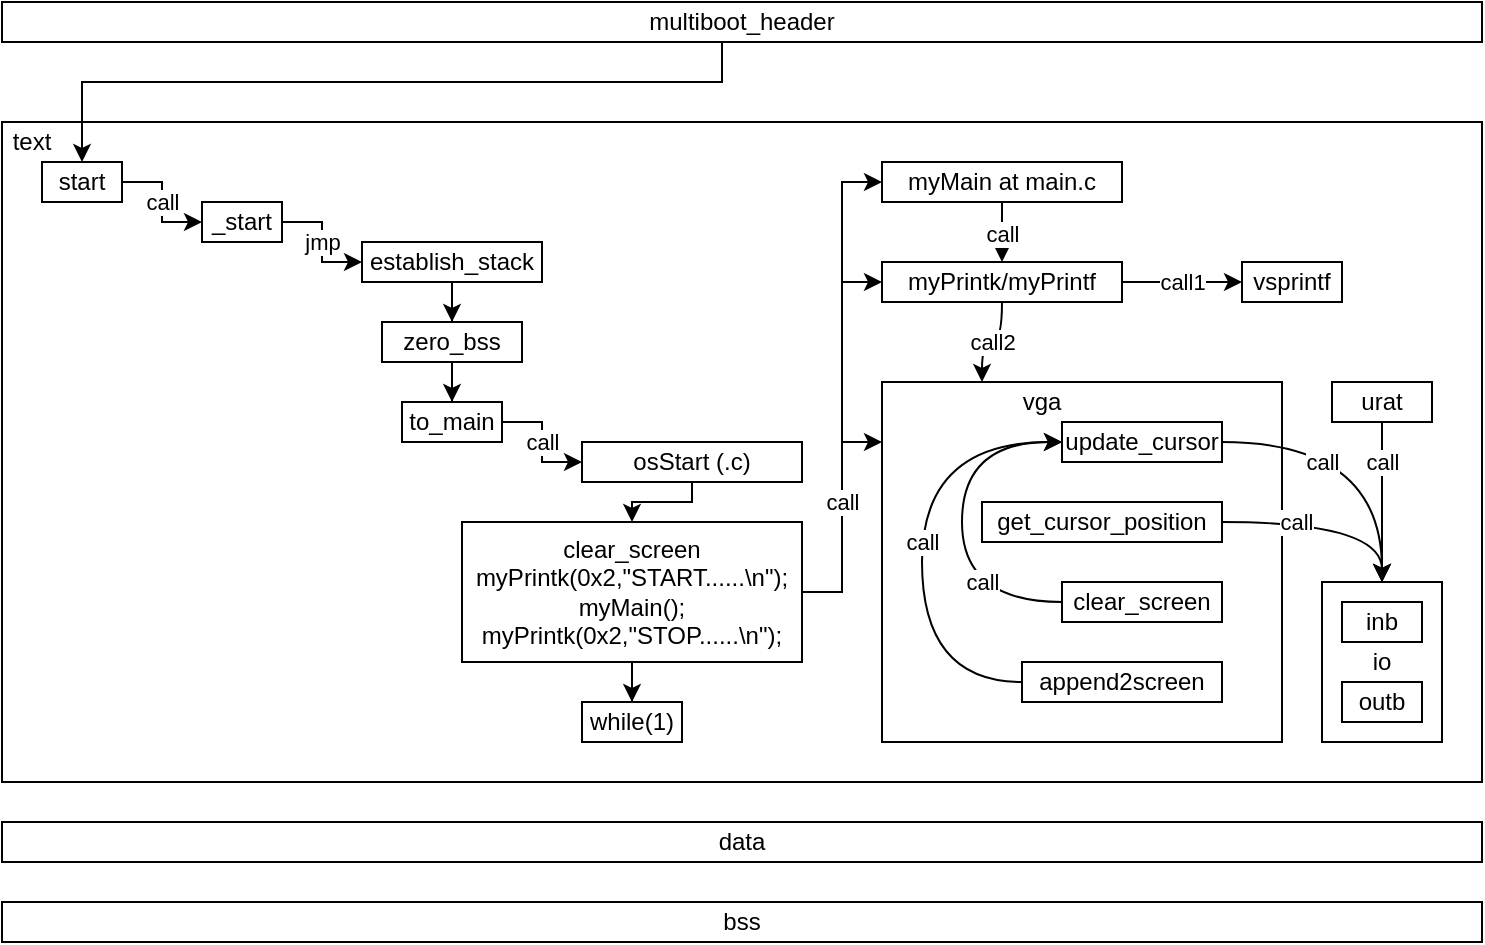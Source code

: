 <mxfile version="20.6.0" type="github">
  <diagram id="pRnf_kgRrJlSljQ2Lzuj" name="第 1 页">
    <mxGraphModel dx="760" dy="487" grid="1" gridSize="10" guides="1" tooltips="1" connect="1" arrows="1" fold="1" page="1" pageScale="1" pageWidth="827" pageHeight="1169" math="0" shadow="0">
      <root>
        <mxCell id="0" />
        <mxCell id="1" parent="0" />
        <mxCell id="dpUODQ5_mUz6Qf_J9i_Q-4" value="" style="whiteSpace=wrap;html=1;rounded=0;movable=1;resizable=1;rotatable=1;deletable=1;editable=1;connectable=1;" vertex="1" parent="1">
          <mxGeometry x="40" y="200" width="740" height="330" as="geometry" />
        </mxCell>
        <mxCell id="dpUODQ5_mUz6Qf_J9i_Q-67" value="io" style="rounded=0;whiteSpace=wrap;html=1;" vertex="1" parent="1">
          <mxGeometry x="700" y="430" width="60" height="80" as="geometry" />
        </mxCell>
        <mxCell id="dpUODQ5_mUz6Qf_J9i_Q-2" value="text" style="text;html=1;strokeColor=none;fillColor=none;align=center;verticalAlign=middle;whiteSpace=wrap;rounded=0;" vertex="1" parent="1">
          <mxGeometry x="40" y="200" width="30" height="20" as="geometry" />
        </mxCell>
        <mxCell id="dpUODQ5_mUz6Qf_J9i_Q-5" value="" style="edgeStyle=orthogonalEdgeStyle;rounded=0;orthogonalLoop=1;jettySize=auto;html=1;exitX=0.5;exitY=1;exitDx=0;exitDy=0;" edge="1" parent="1" source="dpUODQ5_mUz6Qf_J9i_Q-3" target="dpUODQ5_mUz6Qf_J9i_Q-6">
          <mxGeometry relative="1" as="geometry">
            <mxPoint x="90" y="180" as="targetPoint" />
            <Array as="points">
              <mxPoint x="400" y="180" />
              <mxPoint x="80" y="180" />
            </Array>
          </mxGeometry>
        </mxCell>
        <mxCell id="dpUODQ5_mUz6Qf_J9i_Q-3" value="multiboot_header" style="rounded=0;whiteSpace=wrap;html=1;" vertex="1" parent="1">
          <mxGeometry x="40" y="140" width="740" height="20" as="geometry" />
        </mxCell>
        <mxCell id="dpUODQ5_mUz6Qf_J9i_Q-10" value="call" style="edgeStyle=orthogonalEdgeStyle;rounded=0;orthogonalLoop=1;jettySize=auto;html=1;" edge="1" parent="1" source="dpUODQ5_mUz6Qf_J9i_Q-6" target="dpUODQ5_mUz6Qf_J9i_Q-9">
          <mxGeometry relative="1" as="geometry" />
        </mxCell>
        <mxCell id="dpUODQ5_mUz6Qf_J9i_Q-6" value="start" style="rounded=0;whiteSpace=wrap;html=1;" vertex="1" parent="1">
          <mxGeometry x="60" y="220" width="40" height="20" as="geometry" />
        </mxCell>
        <mxCell id="dpUODQ5_mUz6Qf_J9i_Q-15" value="jmp" style="edgeStyle=orthogonalEdgeStyle;rounded=0;orthogonalLoop=1;jettySize=auto;html=1;" edge="1" parent="1" source="dpUODQ5_mUz6Qf_J9i_Q-9" target="dpUODQ5_mUz6Qf_J9i_Q-14">
          <mxGeometry relative="1" as="geometry" />
        </mxCell>
        <mxCell id="dpUODQ5_mUz6Qf_J9i_Q-9" value="_start" style="rounded=0;whiteSpace=wrap;html=1;" vertex="1" parent="1">
          <mxGeometry x="140" y="240" width="40" height="20" as="geometry" />
        </mxCell>
        <mxCell id="dpUODQ5_mUz6Qf_J9i_Q-17" value="" style="edgeStyle=orthogonalEdgeStyle;rounded=0;orthogonalLoop=1;jettySize=auto;html=1;" edge="1" parent="1" source="dpUODQ5_mUz6Qf_J9i_Q-14" target="dpUODQ5_mUz6Qf_J9i_Q-16">
          <mxGeometry relative="1" as="geometry" />
        </mxCell>
        <mxCell id="dpUODQ5_mUz6Qf_J9i_Q-14" value="establish_stack" style="rounded=0;whiteSpace=wrap;html=1;" vertex="1" parent="1">
          <mxGeometry x="220" y="260" width="90" height="20" as="geometry" />
        </mxCell>
        <mxCell id="dpUODQ5_mUz6Qf_J9i_Q-19" value="" style="edgeStyle=orthogonalEdgeStyle;rounded=0;orthogonalLoop=1;jettySize=auto;html=1;" edge="1" parent="1" source="dpUODQ5_mUz6Qf_J9i_Q-16" target="dpUODQ5_mUz6Qf_J9i_Q-18">
          <mxGeometry relative="1" as="geometry" />
        </mxCell>
        <mxCell id="dpUODQ5_mUz6Qf_J9i_Q-16" value="zero_bss" style="rounded=0;whiteSpace=wrap;html=1;" vertex="1" parent="1">
          <mxGeometry x="230" y="300" width="70" height="20" as="geometry" />
        </mxCell>
        <mxCell id="dpUODQ5_mUz6Qf_J9i_Q-21" value="call" style="edgeStyle=orthogonalEdgeStyle;rounded=0;orthogonalLoop=1;jettySize=auto;html=1;" edge="1" parent="1" source="dpUODQ5_mUz6Qf_J9i_Q-18" target="dpUODQ5_mUz6Qf_J9i_Q-20">
          <mxGeometry relative="1" as="geometry" />
        </mxCell>
        <mxCell id="dpUODQ5_mUz6Qf_J9i_Q-18" value="to_main" style="rounded=0;whiteSpace=wrap;html=1;" vertex="1" parent="1">
          <mxGeometry x="240" y="340" width="50" height="20" as="geometry" />
        </mxCell>
        <mxCell id="dpUODQ5_mUz6Qf_J9i_Q-25" value="" style="edgeStyle=orthogonalEdgeStyle;rounded=0;orthogonalLoop=1;jettySize=auto;html=1;" edge="1" parent="1" source="dpUODQ5_mUz6Qf_J9i_Q-20" target="dpUODQ5_mUz6Qf_J9i_Q-24">
          <mxGeometry relative="1" as="geometry">
            <Array as="points">
              <mxPoint x="385" y="390" />
              <mxPoint x="355" y="390" />
            </Array>
          </mxGeometry>
        </mxCell>
        <mxCell id="dpUODQ5_mUz6Qf_J9i_Q-20" value="osStart (.c)" style="rounded=0;whiteSpace=wrap;html=1;" vertex="1" parent="1">
          <mxGeometry x="330" y="360" width="110" height="20" as="geometry" />
        </mxCell>
        <mxCell id="dpUODQ5_mUz6Qf_J9i_Q-27" value="" style="edgeStyle=orthogonalEdgeStyle;rounded=0;orthogonalLoop=1;jettySize=auto;html=1;" edge="1" parent="1" source="dpUODQ5_mUz6Qf_J9i_Q-24" target="dpUODQ5_mUz6Qf_J9i_Q-26">
          <mxGeometry relative="1" as="geometry" />
        </mxCell>
        <mxCell id="dpUODQ5_mUz6Qf_J9i_Q-53" style="edgeStyle=orthogonalEdgeStyle;rounded=0;orthogonalLoop=1;jettySize=auto;html=1;exitX=1;exitY=0.5;exitDx=0;exitDy=0;entryX=0;entryY=0.5;entryDx=0;entryDy=0;" edge="1" parent="1" source="dpUODQ5_mUz6Qf_J9i_Q-24" target="dpUODQ5_mUz6Qf_J9i_Q-36">
          <mxGeometry relative="1" as="geometry">
            <Array as="points">
              <mxPoint x="460" y="435" />
              <mxPoint x="460" y="230" />
            </Array>
          </mxGeometry>
        </mxCell>
        <mxCell id="dpUODQ5_mUz6Qf_J9i_Q-56" style="edgeStyle=orthogonalEdgeStyle;rounded=0;orthogonalLoop=1;jettySize=auto;html=1;exitX=1;exitY=0.5;exitDx=0;exitDy=0;" edge="1" parent="1" source="dpUODQ5_mUz6Qf_J9i_Q-24" target="dpUODQ5_mUz6Qf_J9i_Q-47">
          <mxGeometry relative="1" as="geometry">
            <Array as="points">
              <mxPoint x="460" y="435" />
              <mxPoint x="460" y="360" />
            </Array>
          </mxGeometry>
        </mxCell>
        <mxCell id="dpUODQ5_mUz6Qf_J9i_Q-24" value="&lt;div&gt;clear_screen&lt;/div&gt;&lt;div&gt;myPrintk(0x2,&quot;START......\n&quot;);&lt;/div&gt;&lt;div&gt;&lt;span style=&quot;&quot;&gt;	&lt;/span&gt;myMain();&lt;/div&gt;&lt;div&gt;&lt;span style=&quot;&quot;&gt;	&lt;/span&gt;myPrintk(0x2,&quot;STOP......\n&quot;);&lt;/div&gt;" style="whiteSpace=wrap;html=1;rounded=0;" vertex="1" parent="1">
          <mxGeometry x="270" y="400" width="170" height="70" as="geometry" />
        </mxCell>
        <mxCell id="dpUODQ5_mUz6Qf_J9i_Q-26" value="&lt;div&gt;while(1)&lt;/div&gt;" style="whiteSpace=wrap;html=1;rounded=0;" vertex="1" parent="1">
          <mxGeometry x="330" y="490" width="50" height="20" as="geometry" />
        </mxCell>
        <mxCell id="dpUODQ5_mUz6Qf_J9i_Q-30" value="bss" style="rounded=0;whiteSpace=wrap;html=1;" vertex="1" parent="1">
          <mxGeometry x="40" y="590" width="740" height="20" as="geometry" />
        </mxCell>
        <mxCell id="dpUODQ5_mUz6Qf_J9i_Q-32" value="data" style="rounded=0;whiteSpace=wrap;html=1;" vertex="1" parent="1">
          <mxGeometry x="40" y="550" width="740" height="20" as="geometry" />
        </mxCell>
        <mxCell id="dpUODQ5_mUz6Qf_J9i_Q-49" value="call1" style="edgeStyle=orthogonalEdgeStyle;rounded=0;orthogonalLoop=1;jettySize=auto;html=1;curved=1;" edge="1" parent="1" source="dpUODQ5_mUz6Qf_J9i_Q-35" target="dpUODQ5_mUz6Qf_J9i_Q-44">
          <mxGeometry relative="1" as="geometry" />
        </mxCell>
        <mxCell id="dpUODQ5_mUz6Qf_J9i_Q-55" value="call2" style="edgeStyle=orthogonalEdgeStyle;rounded=0;orthogonalLoop=1;jettySize=auto;html=1;curved=1;entryX=0.25;entryY=0;entryDx=0;entryDy=0;" edge="1" parent="1" source="dpUODQ5_mUz6Qf_J9i_Q-35" target="dpUODQ5_mUz6Qf_J9i_Q-47">
          <mxGeometry relative="1" as="geometry" />
        </mxCell>
        <mxCell id="dpUODQ5_mUz6Qf_J9i_Q-35" value="myPrintk/myPrintf" style="rounded=0;whiteSpace=wrap;html=1;" vertex="1" parent="1">
          <mxGeometry x="480" y="270" width="120" height="20" as="geometry" />
        </mxCell>
        <mxCell id="dpUODQ5_mUz6Qf_J9i_Q-38" value="call" style="edgeStyle=orthogonalEdgeStyle;rounded=0;orthogonalLoop=1;jettySize=auto;html=1;exitX=0.5;exitY=1;exitDx=0;exitDy=0;" edge="1" parent="1" source="dpUODQ5_mUz6Qf_J9i_Q-36" target="dpUODQ5_mUz6Qf_J9i_Q-35">
          <mxGeometry x="-0.385" relative="1" as="geometry">
            <mxPoint as="offset" />
          </mxGeometry>
        </mxCell>
        <mxCell id="dpUODQ5_mUz6Qf_J9i_Q-36" value="myMain at main.c" style="rounded=0;whiteSpace=wrap;html=1;" vertex="1" parent="1">
          <mxGeometry x="480" y="220" width="120" height="20" as="geometry" />
        </mxCell>
        <mxCell id="dpUODQ5_mUz6Qf_J9i_Q-41" value="outb" style="rounded=0;whiteSpace=wrap;html=1;" vertex="1" parent="1">
          <mxGeometry x="710" y="480" width="40" height="20" as="geometry" />
        </mxCell>
        <mxCell id="dpUODQ5_mUz6Qf_J9i_Q-44" value="vsprintf" style="rounded=0;whiteSpace=wrap;html=1;" vertex="1" parent="1">
          <mxGeometry x="660" y="270" width="50" height="20" as="geometry" />
        </mxCell>
        <mxCell id="dpUODQ5_mUz6Qf_J9i_Q-47" value="" style="whiteSpace=wrap;html=1;rounded=0;movable=1;resizable=1;rotatable=1;deletable=1;editable=1;connectable=1;" vertex="1" parent="1">
          <mxGeometry x="480" y="330" width="200" height="180" as="geometry" />
        </mxCell>
        <mxCell id="dpUODQ5_mUz6Qf_J9i_Q-52" value="call" style="edgeStyle=orthogonalEdgeStyle;rounded=0;orthogonalLoop=1;jettySize=auto;html=1;entryX=0;entryY=0.5;entryDx=0;entryDy=0;exitX=1;exitY=0.5;exitDx=0;exitDy=0;" edge="1" parent="1" source="dpUODQ5_mUz6Qf_J9i_Q-24" target="dpUODQ5_mUz6Qf_J9i_Q-35">
          <mxGeometry x="-0.333" relative="1" as="geometry">
            <Array as="points">
              <mxPoint x="460" y="435" />
              <mxPoint x="460" y="280" />
            </Array>
            <mxPoint as="offset" />
          </mxGeometry>
        </mxCell>
        <mxCell id="dpUODQ5_mUz6Qf_J9i_Q-57" value="vga" style="text;html=1;strokeColor=none;fillColor=none;align=center;verticalAlign=middle;whiteSpace=wrap;rounded=0;" vertex="1" parent="1">
          <mxGeometry x="540" y="330" width="40" height="20" as="geometry" />
        </mxCell>
        <mxCell id="dpUODQ5_mUz6Qf_J9i_Q-66" value="call" style="edgeStyle=orthogonalEdgeStyle;curved=1;rounded=0;orthogonalLoop=1;jettySize=auto;html=1;exitX=1;exitY=0.5;exitDx=0;exitDy=0;entryX=0.5;entryY=0;entryDx=0;entryDy=0;" edge="1" parent="1" source="dpUODQ5_mUz6Qf_J9i_Q-58" target="dpUODQ5_mUz6Qf_J9i_Q-67">
          <mxGeometry x="-0.334" y="-10" relative="1" as="geometry">
            <mxPoint as="offset" />
          </mxGeometry>
        </mxCell>
        <mxCell id="dpUODQ5_mUz6Qf_J9i_Q-58" value="update_cursor" style="rounded=0;whiteSpace=wrap;html=1;" vertex="1" parent="1">
          <mxGeometry x="570" y="350" width="80" height="20" as="geometry" />
        </mxCell>
        <mxCell id="dpUODQ5_mUz6Qf_J9i_Q-72" value="call" style="edgeStyle=orthogonalEdgeStyle;rounded=0;orthogonalLoop=1;jettySize=auto;html=1;exitX=1;exitY=0.5;exitDx=0;exitDy=0;curved=1;" edge="1" parent="1" source="dpUODQ5_mUz6Qf_J9i_Q-59" target="dpUODQ5_mUz6Qf_J9i_Q-67">
          <mxGeometry x="-0.334" relative="1" as="geometry">
            <Array as="points">
              <mxPoint x="730" y="400" />
            </Array>
            <mxPoint as="offset" />
          </mxGeometry>
        </mxCell>
        <mxCell id="dpUODQ5_mUz6Qf_J9i_Q-59" value="get_cursor_position" style="rounded=0;whiteSpace=wrap;html=1;" vertex="1" parent="1">
          <mxGeometry x="530" y="390" width="120" height="20" as="geometry" />
        </mxCell>
        <mxCell id="dpUODQ5_mUz6Qf_J9i_Q-64" value="call" style="edgeStyle=orthogonalEdgeStyle;curved=1;rounded=0;orthogonalLoop=1;jettySize=auto;html=1;exitX=0;exitY=0.5;exitDx=0;exitDy=0;entryX=0;entryY=0.5;entryDx=0;entryDy=0;" edge="1" parent="1" source="dpUODQ5_mUz6Qf_J9i_Q-60" target="dpUODQ5_mUz6Qf_J9i_Q-58">
          <mxGeometry relative="1" as="geometry">
            <Array as="points">
              <mxPoint x="500" y="480" />
              <mxPoint x="500" y="360" />
            </Array>
          </mxGeometry>
        </mxCell>
        <mxCell id="dpUODQ5_mUz6Qf_J9i_Q-60" value="append2screen" style="rounded=0;whiteSpace=wrap;html=1;" vertex="1" parent="1">
          <mxGeometry x="550" y="470" width="100" height="20" as="geometry" />
        </mxCell>
        <mxCell id="dpUODQ5_mUz6Qf_J9i_Q-65" value="call" style="edgeStyle=orthogonalEdgeStyle;curved=1;rounded=0;orthogonalLoop=1;jettySize=auto;html=1;exitX=0;exitY=0.5;exitDx=0;exitDy=0;entryX=0;entryY=0.5;entryDx=0;entryDy=0;" edge="1" parent="1" source="dpUODQ5_mUz6Qf_J9i_Q-61" target="dpUODQ5_mUz6Qf_J9i_Q-58">
          <mxGeometry x="-0.555" y="-10" relative="1" as="geometry">
            <Array as="points">
              <mxPoint x="520" y="440" />
              <mxPoint x="520" y="360" />
            </Array>
            <mxPoint as="offset" />
          </mxGeometry>
        </mxCell>
        <mxCell id="dpUODQ5_mUz6Qf_J9i_Q-61" value="clear_screen" style="rounded=0;whiteSpace=wrap;html=1;" vertex="1" parent="1">
          <mxGeometry x="570" y="430" width="80" height="20" as="geometry" />
        </mxCell>
        <mxCell id="dpUODQ5_mUz6Qf_J9i_Q-71" value="call" style="edgeStyle=orthogonalEdgeStyle;rounded=0;orthogonalLoop=1;jettySize=auto;html=1;exitX=0.5;exitY=1;exitDx=0;exitDy=0;" edge="1" parent="1" source="dpUODQ5_mUz6Qf_J9i_Q-62" target="dpUODQ5_mUz6Qf_J9i_Q-67">
          <mxGeometry x="-0.5" relative="1" as="geometry">
            <mxPoint as="offset" />
          </mxGeometry>
        </mxCell>
        <mxCell id="dpUODQ5_mUz6Qf_J9i_Q-62" value="urat" style="rounded=0;whiteSpace=wrap;html=1;" vertex="1" parent="1">
          <mxGeometry x="705" y="330" width="50" height="20" as="geometry" />
        </mxCell>
        <mxCell id="dpUODQ5_mUz6Qf_J9i_Q-63" value="inb" style="rounded=0;whiteSpace=wrap;html=1;" vertex="1" parent="1">
          <mxGeometry x="710" y="440" width="40" height="20" as="geometry" />
        </mxCell>
      </root>
    </mxGraphModel>
  </diagram>
</mxfile>
